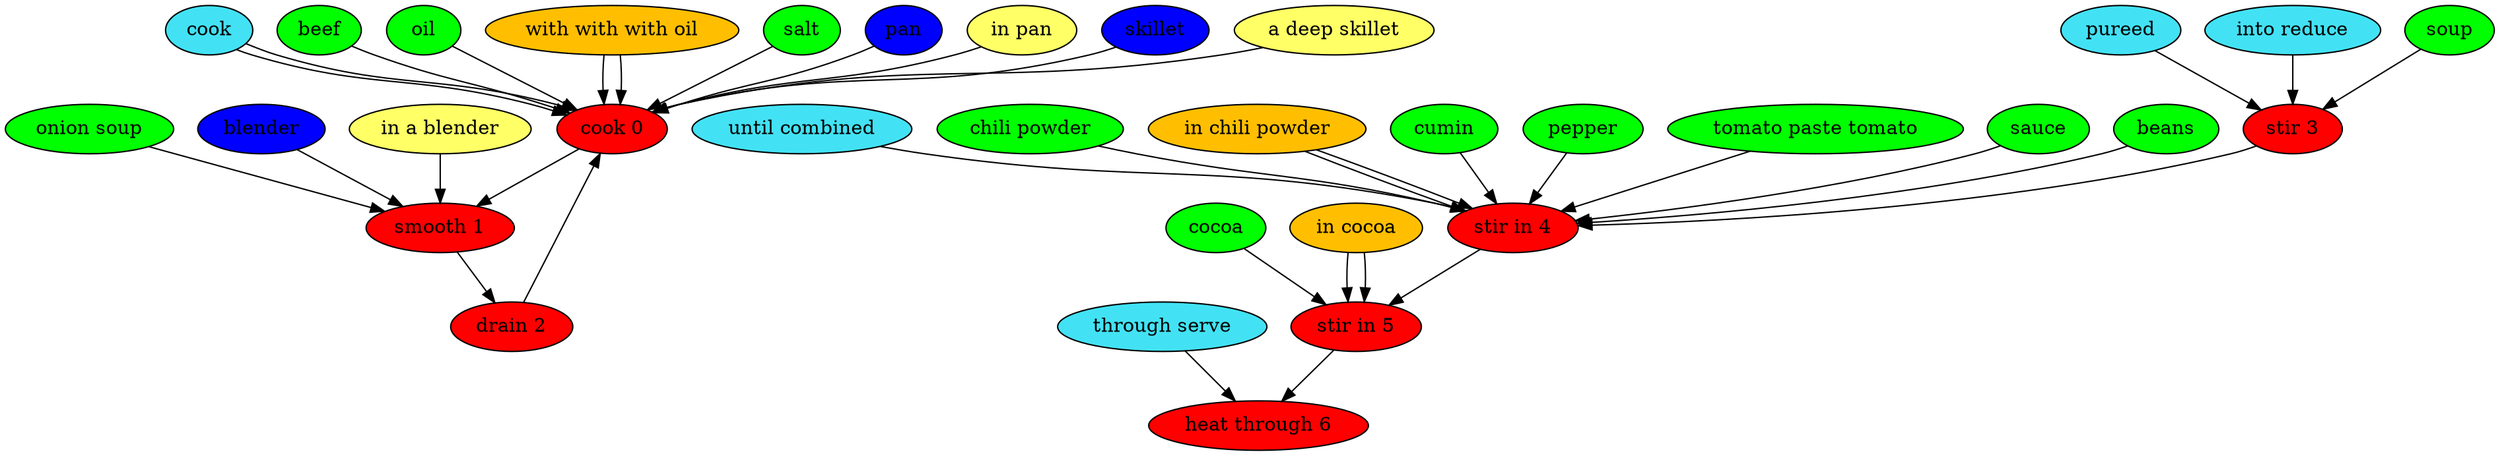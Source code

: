 digraph G {
"cook 0" [style=filled, fillcolor=red];
cook [style=filled, fillcolor="#42e2f4"];
cook -> "cook 0";
cook [style=filled, fillcolor="#42e2f4"];
cook -> "cook 0";
beef [style=filled, fillcolor=green];
beef -> "cook 0";
oil [style=filled, fillcolor=green];
oil -> "cook 0";
"with with with oil" [style=filled, fillcolor="#01DFA5"];
"with with with oil" -> "cook 0";
salt [style=filled, fillcolor=green];
salt -> "cook 0";
pan [style=filled, fillcolor="#0000ff"];
pan -> "cook 0";
"in pan" [style=filled, fillcolor="#ffff66"];
"in pan" -> "cook 0";
skillet [style=filled, fillcolor="#0000ff"];
skillet -> "cook 0";
"a deep skillet" [style=filled, fillcolor="#ffff66"];
"a deep skillet" -> "cook 0";
"with with with oil" [style=filled, fillcolor="#FFBF00"];
"with with with oil" -> "cook 0";
"smooth 1" [style=filled, fillcolor=red];
"onion soup" [style=filled, fillcolor=green];
"onion soup" -> "smooth 1";
blender [style=filled, fillcolor="#0000ff"];
blender -> "smooth 1";
"in a blender" [style=filled, fillcolor="#ffff66"];
"in a blender" -> "smooth 1";
"drain 2" [style=filled, fillcolor=red];
"stir 3" [style=filled, fillcolor=red];
pureed [style=filled, fillcolor="#42e2f4"];
pureed -> "stir 3";
"into reduce" [style=filled, fillcolor="#42e2f4"];
"into reduce" -> "stir 3";
soup [style=filled, fillcolor=green];
soup -> "stir 3";
"stir in 4" [style=filled, fillcolor=red];
"until combined" [style=filled, fillcolor="#42e2f4"];
"until combined" -> "stir in 4";
"chili powder" [style=filled, fillcolor=green];
"chili powder" -> "stir in 4";
"in chili powder" [style=filled, fillcolor="#01DFA5"];
"in chili powder" -> "stir in 4";
cumin [style=filled, fillcolor=green];
cumin -> "stir in 4";
pepper [style=filled, fillcolor=green];
pepper -> "stir in 4";
"tomato paste tomato" [style=filled, fillcolor=green];
"tomato paste tomato" -> "stir in 4";
sauce [style=filled, fillcolor=green];
sauce -> "stir in 4";
beans [style=filled, fillcolor=green];
beans -> "stir in 4";
"in chili powder" [style=filled, fillcolor="#FFBF00"];
"in chili powder" -> "stir in 4";
"stir in 5" [style=filled, fillcolor=red];
cocoa [style=filled, fillcolor=green];
cocoa -> "stir in 5";
"in cocoa" [style=filled, fillcolor="#01DFA5"];
"in cocoa" -> "stir in 5";
"in cocoa" [style=filled, fillcolor="#FFBF00"];
"in cocoa" -> "stir in 5";
"heat through 6" [style=filled, fillcolor=red];
"through serve" [style=filled, fillcolor="#42e2f4"];
"through serve" -> "heat through 6";
"cook 0" -> "smooth 1";
"smooth 1" -> "drain 2";
"drain 2" -> "cook 0";
"stir 3" -> "stir in 4";
"stir in 4" -> "stir in 5";
"stir in 5" -> "heat through 6";
}

